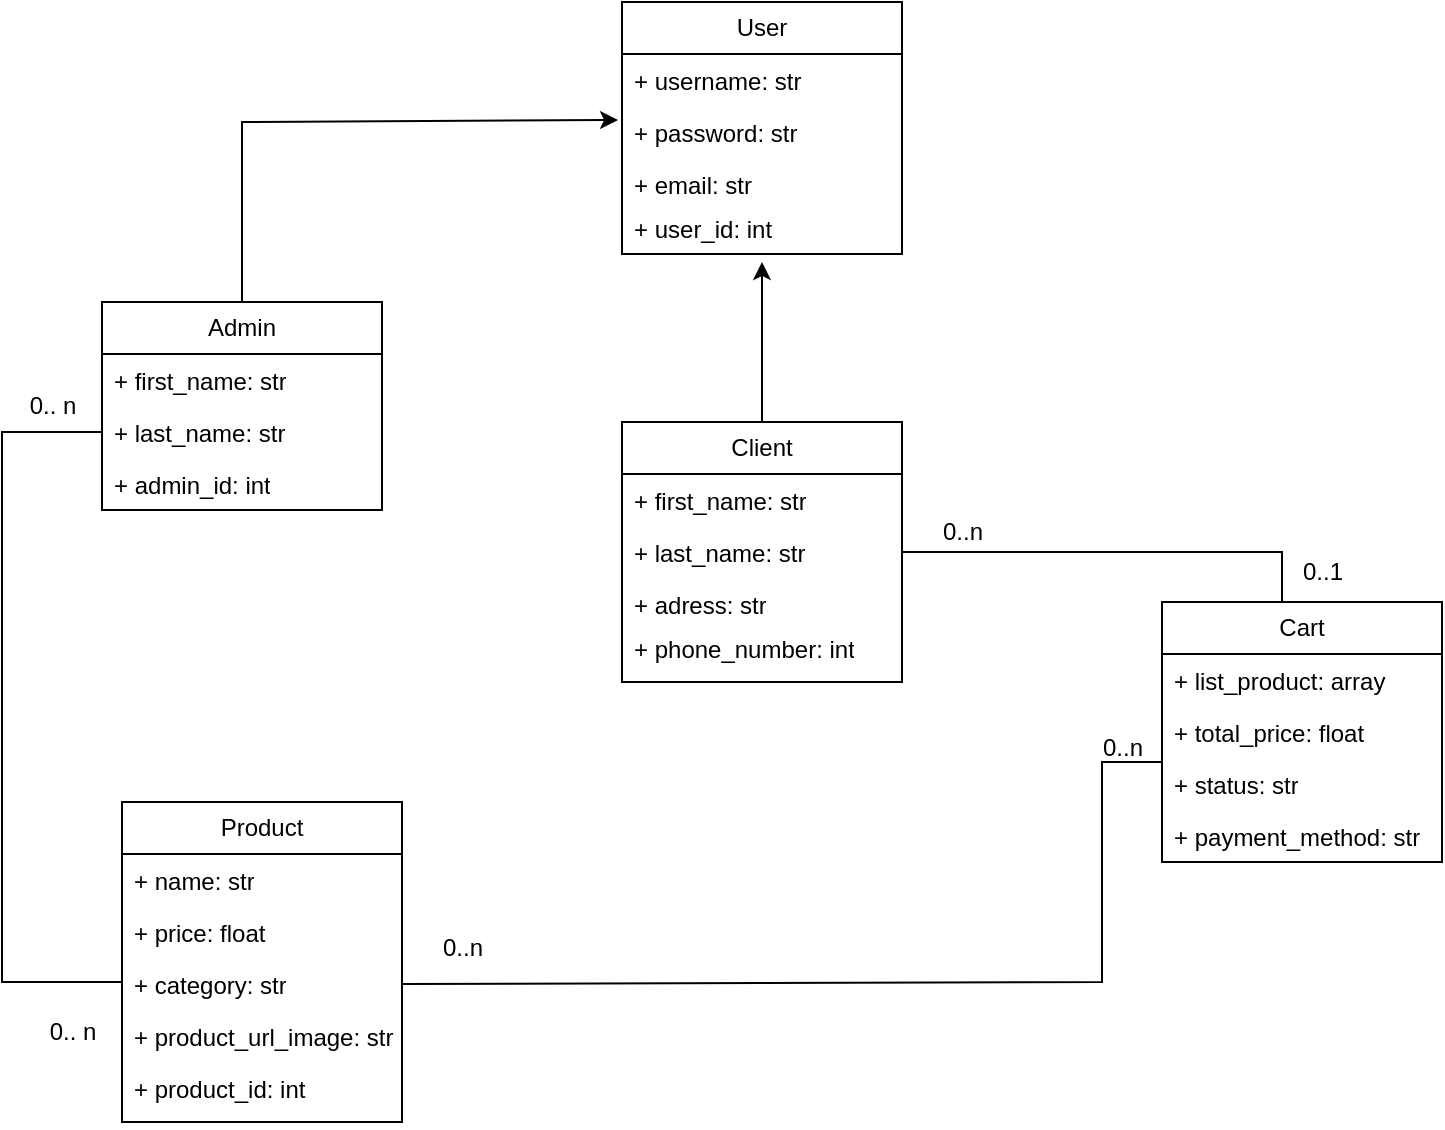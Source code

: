 <mxfile version="24.8.3">
  <diagram name="Página-1" id="zf8xvsoRTha2WCcHAedx">
    <mxGraphModel dx="1434" dy="772" grid="1" gridSize="10" guides="1" tooltips="1" connect="1" arrows="1" fold="1" page="1" pageScale="1" pageWidth="827" pageHeight="1169" math="0" shadow="0">
      <root>
        <mxCell id="0" />
        <mxCell id="1" parent="0" />
        <mxCell id="gTEK_LkSjQGDET-AwI9W-19" value="User" style="swimlane;fontStyle=0;childLayout=stackLayout;horizontal=1;startSize=26;fillColor=none;horizontalStack=0;resizeParent=1;resizeParentMax=0;resizeLast=0;collapsible=1;marginBottom=0;whiteSpace=wrap;html=1;" vertex="1" parent="1">
          <mxGeometry x="350" y="100" width="140" height="126" as="geometry" />
        </mxCell>
        <mxCell id="gTEK_LkSjQGDET-AwI9W-20" value="+ username: str" style="text;strokeColor=none;fillColor=none;align=left;verticalAlign=top;spacingLeft=4;spacingRight=4;overflow=hidden;rotatable=0;points=[[0,0.5],[1,0.5]];portConstraint=eastwest;whiteSpace=wrap;html=1;" vertex="1" parent="gTEK_LkSjQGDET-AwI9W-19">
          <mxGeometry y="26" width="140" height="26" as="geometry" />
        </mxCell>
        <mxCell id="gTEK_LkSjQGDET-AwI9W-21" value="+ password: str" style="text;strokeColor=none;fillColor=none;align=left;verticalAlign=top;spacingLeft=4;spacingRight=4;overflow=hidden;rotatable=0;points=[[0,0.5],[1,0.5]];portConstraint=eastwest;whiteSpace=wrap;html=1;" vertex="1" parent="gTEK_LkSjQGDET-AwI9W-19">
          <mxGeometry y="52" width="140" height="26" as="geometry" />
        </mxCell>
        <mxCell id="gTEK_LkSjQGDET-AwI9W-22" value="+ email: str" style="text;strokeColor=none;fillColor=none;align=left;verticalAlign=top;spacingLeft=4;spacingRight=4;overflow=hidden;rotatable=0;points=[[0,0.5],[1,0.5]];portConstraint=eastwest;whiteSpace=wrap;html=1;" vertex="1" parent="gTEK_LkSjQGDET-AwI9W-19">
          <mxGeometry y="78" width="140" height="22" as="geometry" />
        </mxCell>
        <mxCell id="gTEK_LkSjQGDET-AwI9W-23" value="+ user_id: int" style="text;strokeColor=none;fillColor=none;align=left;verticalAlign=top;spacingLeft=4;spacingRight=4;overflow=hidden;rotatable=0;points=[[0,0.5],[1,0.5]];portConstraint=eastwest;whiteSpace=wrap;html=1;" vertex="1" parent="gTEK_LkSjQGDET-AwI9W-19">
          <mxGeometry y="100" width="140" height="26" as="geometry" />
        </mxCell>
        <mxCell id="gTEK_LkSjQGDET-AwI9W-24" value="Admin" style="swimlane;fontStyle=0;childLayout=stackLayout;horizontal=1;startSize=26;fillColor=none;horizontalStack=0;resizeParent=1;resizeParentMax=0;resizeLast=0;collapsible=1;marginBottom=0;whiteSpace=wrap;html=1;" vertex="1" parent="1">
          <mxGeometry x="90" y="250" width="140" height="104" as="geometry" />
        </mxCell>
        <mxCell id="gTEK_LkSjQGDET-AwI9W-25" value="+ first_name: str" style="text;strokeColor=none;fillColor=none;align=left;verticalAlign=top;spacingLeft=4;spacingRight=4;overflow=hidden;rotatable=0;points=[[0,0.5],[1,0.5]];portConstraint=eastwest;whiteSpace=wrap;html=1;" vertex="1" parent="gTEK_LkSjQGDET-AwI9W-24">
          <mxGeometry y="26" width="140" height="26" as="geometry" />
        </mxCell>
        <mxCell id="gTEK_LkSjQGDET-AwI9W-26" value="+ last_name: str" style="text;strokeColor=none;fillColor=none;align=left;verticalAlign=top;spacingLeft=4;spacingRight=4;overflow=hidden;rotatable=0;points=[[0,0.5],[1,0.5]];portConstraint=eastwest;whiteSpace=wrap;html=1;" vertex="1" parent="gTEK_LkSjQGDET-AwI9W-24">
          <mxGeometry y="52" width="140" height="26" as="geometry" />
        </mxCell>
        <mxCell id="gTEK_LkSjQGDET-AwI9W-27" value="+ admin_id: int" style="text;strokeColor=none;fillColor=none;align=left;verticalAlign=top;spacingLeft=4;spacingRight=4;overflow=hidden;rotatable=0;points=[[0,0.5],[1,0.5]];portConstraint=eastwest;whiteSpace=wrap;html=1;" vertex="1" parent="gTEK_LkSjQGDET-AwI9W-24">
          <mxGeometry y="78" width="140" height="26" as="geometry" />
        </mxCell>
        <mxCell id="gTEK_LkSjQGDET-AwI9W-29" value="" style="endArrow=classic;html=1;rounded=0;exitX=0.5;exitY=0;exitDx=0;exitDy=0;entryX=-0.014;entryY=0.269;entryDx=0;entryDy=0;entryPerimeter=0;" edge="1" parent="1" source="gTEK_LkSjQGDET-AwI9W-24" target="gTEK_LkSjQGDET-AwI9W-21">
          <mxGeometry width="50" height="50" relative="1" as="geometry">
            <mxPoint x="390" y="420" as="sourcePoint" />
            <mxPoint x="340" y="160" as="targetPoint" />
            <Array as="points">
              <mxPoint x="160" y="160" />
            </Array>
          </mxGeometry>
        </mxCell>
        <mxCell id="gTEK_LkSjQGDET-AwI9W-30" value="Client" style="swimlane;fontStyle=0;childLayout=stackLayout;horizontal=1;startSize=26;fillColor=none;horizontalStack=0;resizeParent=1;resizeParentMax=0;resizeLast=0;collapsible=1;marginBottom=0;whiteSpace=wrap;html=1;" vertex="1" parent="1">
          <mxGeometry x="350" y="310" width="140" height="130" as="geometry" />
        </mxCell>
        <mxCell id="gTEK_LkSjQGDET-AwI9W-31" value="+ first_name: str" style="text;strokeColor=none;fillColor=none;align=left;verticalAlign=top;spacingLeft=4;spacingRight=4;overflow=hidden;rotatable=0;points=[[0,0.5],[1,0.5]];portConstraint=eastwest;whiteSpace=wrap;html=1;" vertex="1" parent="gTEK_LkSjQGDET-AwI9W-30">
          <mxGeometry y="26" width="140" height="26" as="geometry" />
        </mxCell>
        <mxCell id="gTEK_LkSjQGDET-AwI9W-32" value="+ last_name: str" style="text;strokeColor=none;fillColor=none;align=left;verticalAlign=top;spacingLeft=4;spacingRight=4;overflow=hidden;rotatable=0;points=[[0,0.5],[1,0.5]];portConstraint=eastwest;whiteSpace=wrap;html=1;" vertex="1" parent="gTEK_LkSjQGDET-AwI9W-30">
          <mxGeometry y="52" width="140" height="26" as="geometry" />
        </mxCell>
        <mxCell id="gTEK_LkSjQGDET-AwI9W-33" value="+ adress: str" style="text;strokeColor=none;fillColor=none;align=left;verticalAlign=top;spacingLeft=4;spacingRight=4;overflow=hidden;rotatable=0;points=[[0,0.5],[1,0.5]];portConstraint=eastwest;whiteSpace=wrap;html=1;" vertex="1" parent="gTEK_LkSjQGDET-AwI9W-30">
          <mxGeometry y="78" width="140" height="22" as="geometry" />
        </mxCell>
        <mxCell id="gTEK_LkSjQGDET-AwI9W-34" value="+ phone_number: int" style="text;strokeColor=none;fillColor=none;align=left;verticalAlign=top;spacingLeft=4;spacingRight=4;overflow=hidden;rotatable=0;points=[[0,0.5],[1,0.5]];portConstraint=eastwest;whiteSpace=wrap;html=1;" vertex="1" parent="gTEK_LkSjQGDET-AwI9W-30">
          <mxGeometry y="100" width="140" height="30" as="geometry" />
        </mxCell>
        <mxCell id="gTEK_LkSjQGDET-AwI9W-35" value="" style="endArrow=classic;html=1;rounded=0;exitX=0.5;exitY=0;exitDx=0;exitDy=0;entryX=0.5;entryY=1.154;entryDx=0;entryDy=0;entryPerimeter=0;" edge="1" parent="1" source="gTEK_LkSjQGDET-AwI9W-30" target="gTEK_LkSjQGDET-AwI9W-23">
          <mxGeometry width="50" height="50" relative="1" as="geometry">
            <mxPoint x="390" y="420" as="sourcePoint" />
            <mxPoint x="440" y="370" as="targetPoint" />
          </mxGeometry>
        </mxCell>
        <mxCell id="gTEK_LkSjQGDET-AwI9W-36" value="Cart" style="swimlane;fontStyle=0;childLayout=stackLayout;horizontal=1;startSize=26;fillColor=none;horizontalStack=0;resizeParent=1;resizeParentMax=0;resizeLast=0;collapsible=1;marginBottom=0;whiteSpace=wrap;html=1;" vertex="1" parent="1">
          <mxGeometry x="620" y="400" width="140" height="130" as="geometry" />
        </mxCell>
        <mxCell id="gTEK_LkSjQGDET-AwI9W-37" value="+ list_product: array" style="text;strokeColor=none;fillColor=none;align=left;verticalAlign=top;spacingLeft=4;spacingRight=4;overflow=hidden;rotatable=0;points=[[0,0.5],[1,0.5]];portConstraint=eastwest;whiteSpace=wrap;html=1;" vertex="1" parent="gTEK_LkSjQGDET-AwI9W-36">
          <mxGeometry y="26" width="140" height="26" as="geometry" />
        </mxCell>
        <mxCell id="gTEK_LkSjQGDET-AwI9W-38" value="+ total_price: float" style="text;strokeColor=none;fillColor=none;align=left;verticalAlign=top;spacingLeft=4;spacingRight=4;overflow=hidden;rotatable=0;points=[[0,0.5],[1,0.5]];portConstraint=eastwest;whiteSpace=wrap;html=1;" vertex="1" parent="gTEK_LkSjQGDET-AwI9W-36">
          <mxGeometry y="52" width="140" height="26" as="geometry" />
        </mxCell>
        <mxCell id="gTEK_LkSjQGDET-AwI9W-39" value="+ status: str" style="text;strokeColor=none;fillColor=none;align=left;verticalAlign=top;spacingLeft=4;spacingRight=4;overflow=hidden;rotatable=0;points=[[0,0.5],[1,0.5]];portConstraint=eastwest;whiteSpace=wrap;html=1;" vertex="1" parent="gTEK_LkSjQGDET-AwI9W-36">
          <mxGeometry y="78" width="140" height="26" as="geometry" />
        </mxCell>
        <mxCell id="gTEK_LkSjQGDET-AwI9W-40" value="+ payment_method: str" style="text;strokeColor=none;fillColor=none;align=left;verticalAlign=top;spacingLeft=4;spacingRight=4;overflow=hidden;rotatable=0;points=[[0,0.5],[1,0.5]];portConstraint=eastwest;whiteSpace=wrap;html=1;" vertex="1" parent="gTEK_LkSjQGDET-AwI9W-36">
          <mxGeometry y="104" width="140" height="26" as="geometry" />
        </mxCell>
        <mxCell id="gTEK_LkSjQGDET-AwI9W-41" value="Product" style="swimlane;fontStyle=0;childLayout=stackLayout;horizontal=1;startSize=26;fillColor=none;horizontalStack=0;resizeParent=1;resizeParentMax=0;resizeLast=0;collapsible=1;marginBottom=0;whiteSpace=wrap;html=1;" vertex="1" parent="1">
          <mxGeometry x="100" y="500" width="140" height="160" as="geometry" />
        </mxCell>
        <mxCell id="gTEK_LkSjQGDET-AwI9W-42" value="+ name: str" style="text;strokeColor=none;fillColor=none;align=left;verticalAlign=top;spacingLeft=4;spacingRight=4;overflow=hidden;rotatable=0;points=[[0,0.5],[1,0.5]];portConstraint=eastwest;whiteSpace=wrap;html=1;" vertex="1" parent="gTEK_LkSjQGDET-AwI9W-41">
          <mxGeometry y="26" width="140" height="26" as="geometry" />
        </mxCell>
        <mxCell id="gTEK_LkSjQGDET-AwI9W-43" value="+ price: float" style="text;strokeColor=none;fillColor=none;align=left;verticalAlign=top;spacingLeft=4;spacingRight=4;overflow=hidden;rotatable=0;points=[[0,0.5],[1,0.5]];portConstraint=eastwest;whiteSpace=wrap;html=1;" vertex="1" parent="gTEK_LkSjQGDET-AwI9W-41">
          <mxGeometry y="52" width="140" height="26" as="geometry" />
        </mxCell>
        <mxCell id="gTEK_LkSjQGDET-AwI9W-45" value="+ category: str" style="text;strokeColor=none;fillColor=none;align=left;verticalAlign=top;spacingLeft=4;spacingRight=4;overflow=hidden;rotatable=0;points=[[0,0.5],[1,0.5]];portConstraint=eastwest;whiteSpace=wrap;html=1;" vertex="1" parent="gTEK_LkSjQGDET-AwI9W-41">
          <mxGeometry y="78" width="140" height="26" as="geometry" />
        </mxCell>
        <mxCell id="gTEK_LkSjQGDET-AwI9W-46" value="+ product_url_image: str" style="text;strokeColor=none;fillColor=none;align=left;verticalAlign=top;spacingLeft=4;spacingRight=4;overflow=hidden;rotatable=0;points=[[0,0.5],[1,0.5]];portConstraint=eastwest;whiteSpace=wrap;html=1;" vertex="1" parent="gTEK_LkSjQGDET-AwI9W-41">
          <mxGeometry y="104" width="140" height="26" as="geometry" />
        </mxCell>
        <mxCell id="gTEK_LkSjQGDET-AwI9W-44" value="+ product_id: int" style="text;strokeColor=none;fillColor=none;align=left;verticalAlign=top;spacingLeft=4;spacingRight=4;overflow=hidden;rotatable=0;points=[[0,0.5],[1,0.5]];portConstraint=eastwest;whiteSpace=wrap;html=1;" vertex="1" parent="gTEK_LkSjQGDET-AwI9W-41">
          <mxGeometry y="130" width="140" height="30" as="geometry" />
        </mxCell>
        <mxCell id="gTEK_LkSjQGDET-AwI9W-47" value="" style="endArrow=none;html=1;rounded=0;entryX=1;entryY=0.5;entryDx=0;entryDy=0;" edge="1" parent="1" target="gTEK_LkSjQGDET-AwI9W-32">
          <mxGeometry width="50" height="50" relative="1" as="geometry">
            <mxPoint x="680" y="375" as="sourcePoint" />
            <mxPoint x="440" y="370" as="targetPoint" />
            <Array as="points">
              <mxPoint x="680" y="400" />
              <mxPoint x="680" y="375" />
            </Array>
          </mxGeometry>
        </mxCell>
        <mxCell id="gTEK_LkSjQGDET-AwI9W-48" value="0..n" style="text;html=1;align=center;verticalAlign=middle;resizable=0;points=[];autosize=1;strokeColor=none;fillColor=none;" vertex="1" parent="1">
          <mxGeometry x="500" y="350" width="40" height="30" as="geometry" />
        </mxCell>
        <mxCell id="gTEK_LkSjQGDET-AwI9W-49" value="0..1" style="text;html=1;align=center;verticalAlign=middle;resizable=0;points=[];autosize=1;strokeColor=none;fillColor=none;" vertex="1" parent="1">
          <mxGeometry x="680" y="370" width="40" height="30" as="geometry" />
        </mxCell>
        <mxCell id="gTEK_LkSjQGDET-AwI9W-52" value="" style="endArrow=none;html=1;rounded=0;entryX=0;entryY=0.5;entryDx=0;entryDy=0;" edge="1" parent="1" target="gTEK_LkSjQGDET-AwI9W-26">
          <mxGeometry width="50" height="50" relative="1" as="geometry">
            <mxPoint x="100" y="590" as="sourcePoint" />
            <mxPoint x="440" y="370" as="targetPoint" />
            <Array as="points">
              <mxPoint x="40" y="590" />
              <mxPoint x="40" y="450" />
              <mxPoint x="40" y="315" />
            </Array>
          </mxGeometry>
        </mxCell>
        <mxCell id="gTEK_LkSjQGDET-AwI9W-53" value="0.. n" style="text;html=1;align=center;verticalAlign=middle;resizable=0;points=[];autosize=1;strokeColor=none;fillColor=none;" vertex="1" parent="1">
          <mxGeometry x="50" y="600" width="50" height="30" as="geometry" />
        </mxCell>
        <mxCell id="gTEK_LkSjQGDET-AwI9W-54" value="0.. n" style="text;html=1;align=center;verticalAlign=middle;resizable=0;points=[];autosize=1;strokeColor=none;fillColor=none;" vertex="1" parent="1">
          <mxGeometry x="40" y="287" width="50" height="30" as="geometry" />
        </mxCell>
        <mxCell id="gTEK_LkSjQGDET-AwI9W-55" value="" style="endArrow=none;html=1;rounded=0;exitX=1;exitY=0.5;exitDx=0;exitDy=0;" edge="1" parent="1" source="gTEK_LkSjQGDET-AwI9W-45">
          <mxGeometry width="50" height="50" relative="1" as="geometry">
            <mxPoint x="390" y="420" as="sourcePoint" />
            <mxPoint x="590" y="480" as="targetPoint" />
            <Array as="points">
              <mxPoint x="590" y="590" />
              <mxPoint x="590" y="480" />
              <mxPoint x="620" y="480" />
            </Array>
          </mxGeometry>
        </mxCell>
        <mxCell id="gTEK_LkSjQGDET-AwI9W-56" value="0..n" style="text;html=1;align=center;verticalAlign=middle;resizable=0;points=[];autosize=1;strokeColor=none;fillColor=none;" vertex="1" parent="1">
          <mxGeometry x="250" y="558" width="40" height="30" as="geometry" />
        </mxCell>
        <mxCell id="gTEK_LkSjQGDET-AwI9W-57" value="0..n" style="text;html=1;align=center;verticalAlign=middle;resizable=0;points=[];autosize=1;strokeColor=none;fillColor=none;" vertex="1" parent="1">
          <mxGeometry x="580" y="458" width="40" height="30" as="geometry" />
        </mxCell>
      </root>
    </mxGraphModel>
  </diagram>
</mxfile>
